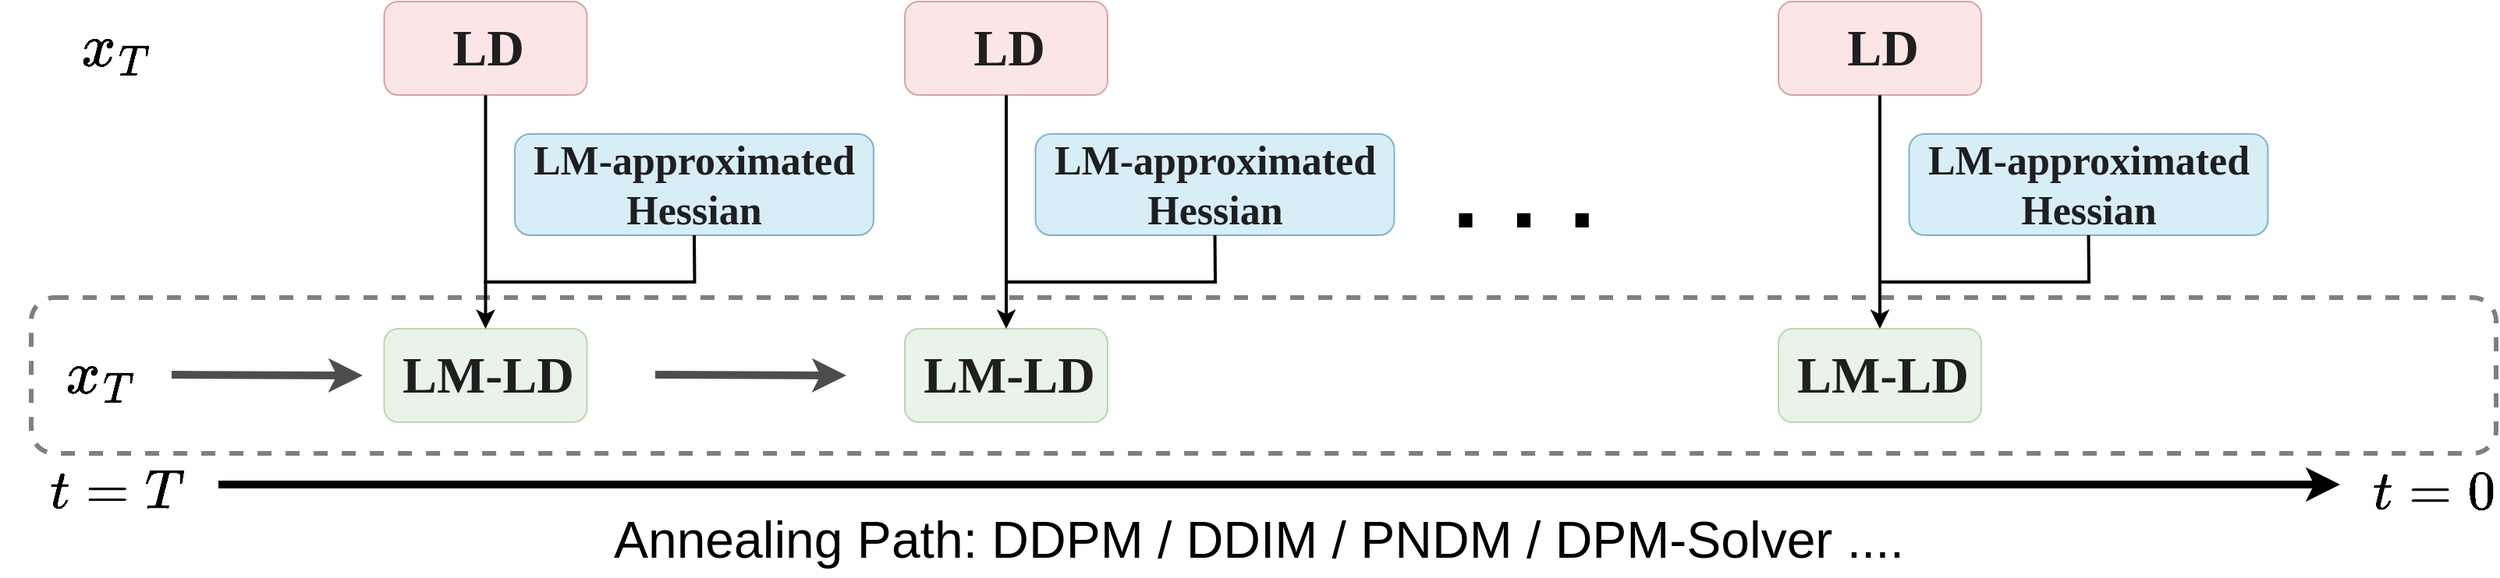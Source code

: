 <mxfile version="24.7.10">
  <diagram name="第 1 页" id="lS-i0Gt15iTJMl3-oWpZ">
    <mxGraphModel dx="1631" dy="932" grid="1" gridSize="10" guides="1" tooltips="1" connect="1" arrows="1" fold="1" page="1" pageScale="1" pageWidth="1654" pageHeight="1169" math="1" shadow="0">
      <root>
        <mxCell id="0" />
        <mxCell id="1" parent="0" />
        <mxCell id="y4yGmVKCfS3PrLfLOZ-u-2" value="" style="rounded=1;whiteSpace=wrap;html=1;fillColor=none;strokeColor=#000000;opacity=50;dashed=1;strokeWidth=3;" vertex="1" parent="1">
          <mxGeometry x="40" y="360" width="1580" height="100" as="geometry" />
        </mxCell>
        <mxCell id="tqPr3qISnYxZAip9u7IL-2" value="" style="rounded=1;whiteSpace=wrap;html=1;fillColor=#d5e8d4;strokeColor=#82b366;opacity=50;" parent="1" vertex="1">
          <mxGeometry x="266.25" y="380" width="130" height="60" as="geometry" />
        </mxCell>
        <mxCell id="tqPr3qISnYxZAip9u7IL-1" value="&lt;span style=&quot;color: rgb(31, 31, 31); font-family: &amp;quot;Times New Roman&amp;quot;; text-align: left;&quot;&gt;&lt;font style=&quot;font-size: 33px;&quot;&gt;&lt;b&gt;LM-LD&lt;/b&gt;&lt;/font&gt;&lt;/span&gt;" style="rounded=1;whiteSpace=wrap;html=1;fillColor=none;strokeColor=none;opacity=30;gradientColor=none;" parent="1" vertex="1">
          <mxGeometry x="268.75" y="386.87" width="127.5" height="46.25" as="geometry" />
        </mxCell>
        <mxCell id="tqPr3qISnYxZAip9u7IL-3" value="" style="endArrow=classic;html=1;rounded=0;strokeWidth=5;" parent="1" edge="1">
          <mxGeometry width="50" height="50" relative="1" as="geometry">
            <mxPoint x="160" y="480" as="sourcePoint" />
            <mxPoint x="1520" y="480" as="targetPoint" />
          </mxGeometry>
        </mxCell>
        <mxCell id="tqPr3qISnYxZAip9u7IL-4" value="&lt;font style=&quot;font-size: 30px;&quot;&gt;$$t = T$$&lt;/font&gt;" style="text;html=1;align=center;verticalAlign=middle;whiteSpace=wrap;rounded=0;" parent="1" vertex="1">
          <mxGeometry x="30" y="470" width="130" height="30" as="geometry" />
        </mxCell>
        <mxCell id="tqPr3qISnYxZAip9u7IL-5" value="&lt;font style=&quot;font-size: 30px;&quot;&gt;$$t = 0$$&lt;/font&gt;" style="text;html=1;align=center;verticalAlign=middle;whiteSpace=wrap;rounded=0;" parent="1" vertex="1">
          <mxGeometry x="1550" y="470" width="60" height="30" as="geometry" />
        </mxCell>
        <mxCell id="tqPr3qISnYxZAip9u7IL-6" value="&lt;font style=&quot;font-size: 33px;&quot;&gt;Annealing Path: DDPM / DDIM / PNDM / DPM-Solver ....&lt;/font&gt;" style="text;html=1;align=center;verticalAlign=middle;whiteSpace=wrap;rounded=0;" parent="1" vertex="1">
          <mxGeometry x="327" y="500" width="1000" height="30" as="geometry" />
        </mxCell>
        <mxCell id="tqPr3qISnYxZAip9u7IL-13" style="edgeStyle=orthogonalEdgeStyle;rounded=0;orthogonalLoop=1;jettySize=auto;html=1;strokeWidth=2;entryX=0.5;entryY=0;entryDx=0;entryDy=0;" parent="1" source="tqPr3qISnYxZAip9u7IL-7" target="tqPr3qISnYxZAip9u7IL-2" edge="1">
          <mxGeometry relative="1" as="geometry">
            <mxPoint x="331.25" y="390" as="targetPoint" />
          </mxGeometry>
        </mxCell>
        <mxCell id="tqPr3qISnYxZAip9u7IL-7" value="" style="rounded=1;whiteSpace=wrap;html=1;fillColor=#f8cecc;strokeColor=#b85450;opacity=50;" parent="1" vertex="1">
          <mxGeometry x="266.25" y="170" width="130" height="60" as="geometry" />
        </mxCell>
        <mxCell id="tqPr3qISnYxZAip9u7IL-8" value="&lt;span style=&quot;color: rgb(31, 31, 31); font-family: &amp;quot;Times New Roman&amp;quot;; text-align: left;&quot;&gt;&lt;font style=&quot;font-size: 33px;&quot;&gt;&lt;b&gt;LD&lt;/b&gt;&lt;/font&gt;&lt;/span&gt;" style="rounded=1;whiteSpace=wrap;html=1;fillColor=none;strokeColor=none;opacity=30;gradientColor=none;" parent="1" vertex="1">
          <mxGeometry x="268.75" y="176.87" width="127.5" height="46.25" as="geometry" />
        </mxCell>
        <mxCell id="tqPr3qISnYxZAip9u7IL-9" value="" style="rounded=1;whiteSpace=wrap;html=1;fillColor=#b1ddf0;strokeColor=#10739e;opacity=50;" parent="1" vertex="1">
          <mxGeometry x="350" y="255" width="230" height="65" as="geometry" />
        </mxCell>
        <mxCell id="tqPr3qISnYxZAip9u7IL-10" value="&lt;span style=&quot;color: rgb(31, 31, 31); font-family: &amp;quot;Times New Roman&amp;quot;; text-align: left; font-size: 26px;&quot;&gt;&lt;font style=&quot;font-size: 26px;&quot;&gt;&lt;b style=&quot;&quot;&gt;LM-approximated&lt;/b&gt;&lt;/font&gt;&lt;/span&gt;&lt;div style=&quot;font-size: 26px;&quot;&gt;&lt;span style=&quot;color: rgb(31, 31, 31); font-family: &amp;quot;Times New Roman&amp;quot;; text-align: left;&quot;&gt;&lt;font style=&quot;font-size: 26px;&quot;&gt;&lt;b style=&quot;&quot;&gt;Hessian&lt;/b&gt;&lt;/font&gt;&lt;/span&gt;&lt;/div&gt;" style="rounded=1;whiteSpace=wrap;html=1;fillColor=none;strokeColor=none;opacity=30;gradientColor=none;" parent="1" vertex="1">
          <mxGeometry x="316.25" y="264.38" width="297.5" height="46.25" as="geometry" />
        </mxCell>
        <mxCell id="tqPr3qISnYxZAip9u7IL-15" value="" style="endArrow=none;html=1;rounded=0;entryX=0.5;entryY=1;entryDx=0;entryDy=0;strokeWidth=2;" parent="1" target="tqPr3qISnYxZAip9u7IL-9" edge="1">
          <mxGeometry width="50" height="50" relative="1" as="geometry">
            <mxPoint x="330.25" y="350" as="sourcePoint" />
            <mxPoint x="465.25" y="320" as="targetPoint" />
            <Array as="points">
              <mxPoint x="465.25" y="350" />
            </Array>
          </mxGeometry>
        </mxCell>
        <mxCell id="tqPr3qISnYxZAip9u7IL-39" value="" style="rounded=1;whiteSpace=wrap;html=1;fillColor=#d5e8d4;strokeColor=#82b366;opacity=50;" parent="1" vertex="1">
          <mxGeometry x="600" y="380" width="130" height="60" as="geometry" />
        </mxCell>
        <mxCell id="tqPr3qISnYxZAip9u7IL-40" value="&lt;span style=&quot;color: rgb(31, 31, 31); font-family: &amp;quot;Times New Roman&amp;quot;; text-align: left;&quot;&gt;&lt;font style=&quot;font-size: 33px;&quot;&gt;&lt;b&gt;LM-LD&lt;/b&gt;&lt;/font&gt;&lt;/span&gt;" style="rounded=1;whiteSpace=wrap;html=1;fillColor=none;strokeColor=none;opacity=30;gradientColor=none;" parent="1" vertex="1">
          <mxGeometry x="602.5" y="386.87" width="127.5" height="46.25" as="geometry" />
        </mxCell>
        <mxCell id="tqPr3qISnYxZAip9u7IL-41" style="edgeStyle=orthogonalEdgeStyle;rounded=0;orthogonalLoop=1;jettySize=auto;html=1;strokeWidth=2;entryX=0.5;entryY=0;entryDx=0;entryDy=0;" parent="1" source="tqPr3qISnYxZAip9u7IL-42" target="tqPr3qISnYxZAip9u7IL-39" edge="1">
          <mxGeometry relative="1" as="geometry">
            <mxPoint x="665" y="390" as="targetPoint" />
          </mxGeometry>
        </mxCell>
        <mxCell id="tqPr3qISnYxZAip9u7IL-42" value="" style="rounded=1;whiteSpace=wrap;html=1;fillColor=#f8cecc;strokeColor=#b85450;opacity=50;" parent="1" vertex="1">
          <mxGeometry x="600" y="170" width="130" height="60" as="geometry" />
        </mxCell>
        <mxCell id="tqPr3qISnYxZAip9u7IL-43" value="&lt;span style=&quot;color: rgb(31, 31, 31); font-family: &amp;quot;Times New Roman&amp;quot;; text-align: left;&quot;&gt;&lt;font style=&quot;font-size: 33px;&quot;&gt;&lt;b&gt;LD&lt;/b&gt;&lt;/font&gt;&lt;/span&gt;" style="rounded=1;whiteSpace=wrap;html=1;fillColor=none;strokeColor=none;opacity=30;gradientColor=none;" parent="1" vertex="1">
          <mxGeometry x="602.5" y="176.87" width="127.5" height="46.25" as="geometry" />
        </mxCell>
        <mxCell id="tqPr3qISnYxZAip9u7IL-44" value="" style="rounded=1;whiteSpace=wrap;html=1;fillColor=#b1ddf0;strokeColor=#10739e;opacity=50;" parent="1" vertex="1">
          <mxGeometry x="683.75" y="255" width="230" height="65" as="geometry" />
        </mxCell>
        <mxCell id="tqPr3qISnYxZAip9u7IL-45" value="&lt;span style=&quot;color: rgb(31, 31, 31); font-family: &amp;quot;Times New Roman&amp;quot;; text-align: left; font-size: 26px;&quot;&gt;&lt;font style=&quot;font-size: 26px;&quot;&gt;&lt;b style=&quot;&quot;&gt;LM-approximated&lt;/b&gt;&lt;/font&gt;&lt;/span&gt;&lt;div style=&quot;font-size: 26px;&quot;&gt;&lt;span style=&quot;color: rgb(31, 31, 31); font-family: &amp;quot;Times New Roman&amp;quot;; text-align: left;&quot;&gt;&lt;font style=&quot;font-size: 26px;&quot;&gt;&lt;b style=&quot;&quot;&gt;Hessian&lt;/b&gt;&lt;/font&gt;&lt;/span&gt;&lt;/div&gt;" style="rounded=1;whiteSpace=wrap;html=1;fillColor=none;strokeColor=none;opacity=30;gradientColor=none;" parent="1" vertex="1">
          <mxGeometry x="650" y="264.38" width="297.5" height="46.25" as="geometry" />
        </mxCell>
        <mxCell id="tqPr3qISnYxZAip9u7IL-46" value="" style="endArrow=none;html=1;rounded=0;entryX=0.5;entryY=1;entryDx=0;entryDy=0;strokeWidth=2;" parent="1" target="tqPr3qISnYxZAip9u7IL-44" edge="1">
          <mxGeometry width="50" height="50" relative="1" as="geometry">
            <mxPoint x="664" y="350" as="sourcePoint" />
            <mxPoint x="799" y="320" as="targetPoint" />
            <Array as="points">
              <mxPoint x="799" y="350" />
            </Array>
          </mxGeometry>
        </mxCell>
        <mxCell id="tqPr3qISnYxZAip9u7IL-47" value="" style="rounded=1;whiteSpace=wrap;html=1;fillColor=#d5e8d4;strokeColor=#82b366;opacity=50;" parent="1" vertex="1">
          <mxGeometry x="1160" y="380" width="130" height="60" as="geometry" />
        </mxCell>
        <mxCell id="tqPr3qISnYxZAip9u7IL-48" value="&lt;span style=&quot;color: rgb(31, 31, 31); font-family: &amp;quot;Times New Roman&amp;quot;; text-align: left;&quot;&gt;&lt;font style=&quot;font-size: 33px;&quot;&gt;&lt;b&gt;LM-LD&lt;/b&gt;&lt;/font&gt;&lt;/span&gt;" style="rounded=1;whiteSpace=wrap;html=1;fillColor=none;strokeColor=none;opacity=30;gradientColor=none;" parent="1" vertex="1">
          <mxGeometry x="1162.5" y="386.87" width="127.5" height="46.25" as="geometry" />
        </mxCell>
        <mxCell id="tqPr3qISnYxZAip9u7IL-49" style="edgeStyle=orthogonalEdgeStyle;rounded=0;orthogonalLoop=1;jettySize=auto;html=1;strokeWidth=2;entryX=0.5;entryY=0;entryDx=0;entryDy=0;" parent="1" source="tqPr3qISnYxZAip9u7IL-50" target="tqPr3qISnYxZAip9u7IL-47" edge="1">
          <mxGeometry relative="1" as="geometry">
            <mxPoint x="1225" y="390" as="targetPoint" />
          </mxGeometry>
        </mxCell>
        <mxCell id="tqPr3qISnYxZAip9u7IL-50" value="" style="rounded=1;whiteSpace=wrap;html=1;fillColor=#f8cecc;strokeColor=#b85450;opacity=50;" parent="1" vertex="1">
          <mxGeometry x="1160" y="170" width="130" height="60" as="geometry" />
        </mxCell>
        <mxCell id="tqPr3qISnYxZAip9u7IL-51" value="&lt;span style=&quot;color: rgb(31, 31, 31); font-family: &amp;quot;Times New Roman&amp;quot;; text-align: left;&quot;&gt;&lt;font style=&quot;font-size: 33px;&quot;&gt;&lt;b&gt;LD&lt;/b&gt;&lt;/font&gt;&lt;/span&gt;" style="rounded=1;whiteSpace=wrap;html=1;fillColor=none;strokeColor=none;opacity=30;gradientColor=none;" parent="1" vertex="1">
          <mxGeometry x="1162.5" y="176.87" width="127.5" height="46.25" as="geometry" />
        </mxCell>
        <mxCell id="tqPr3qISnYxZAip9u7IL-52" value="" style="rounded=1;whiteSpace=wrap;html=1;fillColor=#b1ddf0;strokeColor=#10739e;opacity=50;" parent="1" vertex="1">
          <mxGeometry x="1243.75" y="255" width="230" height="65" as="geometry" />
        </mxCell>
        <mxCell id="tqPr3qISnYxZAip9u7IL-53" value="&lt;span style=&quot;color: rgb(31, 31, 31); font-family: &amp;quot;Times New Roman&amp;quot;; text-align: left; font-size: 26px;&quot;&gt;&lt;font style=&quot;font-size: 26px;&quot;&gt;&lt;b style=&quot;&quot;&gt;LM-approximated&lt;/b&gt;&lt;/font&gt;&lt;/span&gt;&lt;div style=&quot;font-size: 26px;&quot;&gt;&lt;span style=&quot;color: rgb(31, 31, 31); font-family: &amp;quot;Times New Roman&amp;quot;; text-align: left;&quot;&gt;&lt;font style=&quot;font-size: 26px;&quot;&gt;&lt;b style=&quot;&quot;&gt;Hessian&lt;/b&gt;&lt;/font&gt;&lt;/span&gt;&lt;/div&gt;" style="rounded=1;whiteSpace=wrap;html=1;fillColor=none;strokeColor=none;opacity=30;gradientColor=none;" parent="1" vertex="1">
          <mxGeometry x="1210" y="264.38" width="297.5" height="46.25" as="geometry" />
        </mxCell>
        <mxCell id="tqPr3qISnYxZAip9u7IL-54" value="" style="endArrow=none;html=1;rounded=0;entryX=0.5;entryY=1;entryDx=0;entryDy=0;strokeWidth=2;" parent="1" target="tqPr3qISnYxZAip9u7IL-52" edge="1">
          <mxGeometry width="50" height="50" relative="1" as="geometry">
            <mxPoint x="1224" y="350" as="sourcePoint" />
            <mxPoint x="1359" y="320" as="targetPoint" />
            <Array as="points">
              <mxPoint x="1359" y="350" />
            </Array>
          </mxGeometry>
        </mxCell>
        <mxCell id="tqPr3qISnYxZAip9u7IL-55" value="&lt;font size=&quot;1&quot; style=&quot;&quot;&gt;&lt;b style=&quot;font-size: 61px;&quot;&gt;&amp;nbsp;· · ·&lt;/b&gt;&lt;/font&gt;" style="text;html=1;align=center;verticalAlign=middle;whiteSpace=wrap;rounded=0;" parent="1" vertex="1">
          <mxGeometry x="920" y="280" width="140" height="60" as="geometry" />
        </mxCell>
        <mxCell id="tqPr3qISnYxZAip9u7IL-58" value="&lt;font style=&quot;font-size: 33px;&quot;&gt;$$x_T$$&lt;/font&gt;" style="text;html=1;align=center;verticalAlign=middle;whiteSpace=wrap;rounded=0;" parent="1" vertex="1">
          <mxGeometry x="20" y="394.99" width="130" height="30" as="geometry" />
        </mxCell>
        <mxCell id="y4yGmVKCfS3PrLfLOZ-u-1" value="&lt;font style=&quot;font-size: 33px;&quot;&gt;$$x_T$$&lt;/font&gt;" style="text;html=1;align=center;verticalAlign=middle;whiteSpace=wrap;rounded=0;" vertex="1" parent="1">
          <mxGeometry x="30" y="184.99" width="130" height="30" as="geometry" />
        </mxCell>
        <mxCell id="y4yGmVKCfS3PrLfLOZ-u-3" value="" style="endArrow=classic;html=1;rounded=0;strokeWidth=5;strokeColor=#4D4D4D;" edge="1" parent="1">
          <mxGeometry width="50" height="50" relative="1" as="geometry">
            <mxPoint x="130" y="409.5" as="sourcePoint" />
            <mxPoint x="252.5" y="410" as="targetPoint" />
          </mxGeometry>
        </mxCell>
        <mxCell id="y4yGmVKCfS3PrLfLOZ-u-4" value="" style="endArrow=classic;html=1;rounded=0;strokeWidth=5;strokeColor=#4D4D4D;" edge="1" parent="1">
          <mxGeometry width="50" height="50" relative="1" as="geometry">
            <mxPoint x="440" y="409.5" as="sourcePoint" />
            <mxPoint x="562.5" y="410" as="targetPoint" />
          </mxGeometry>
        </mxCell>
        <mxCell id="y4yGmVKCfS3PrLfLOZ-u-5" style="edgeStyle=orthogonalEdgeStyle;rounded=0;orthogonalLoop=1;jettySize=auto;html=1;exitX=0.5;exitY=1;exitDx=0;exitDy=0;" edge="1" parent="1" source="tqPr3qISnYxZAip9u7IL-58" target="tqPr3qISnYxZAip9u7IL-58">
          <mxGeometry relative="1" as="geometry" />
        </mxCell>
      </root>
    </mxGraphModel>
  </diagram>
</mxfile>
